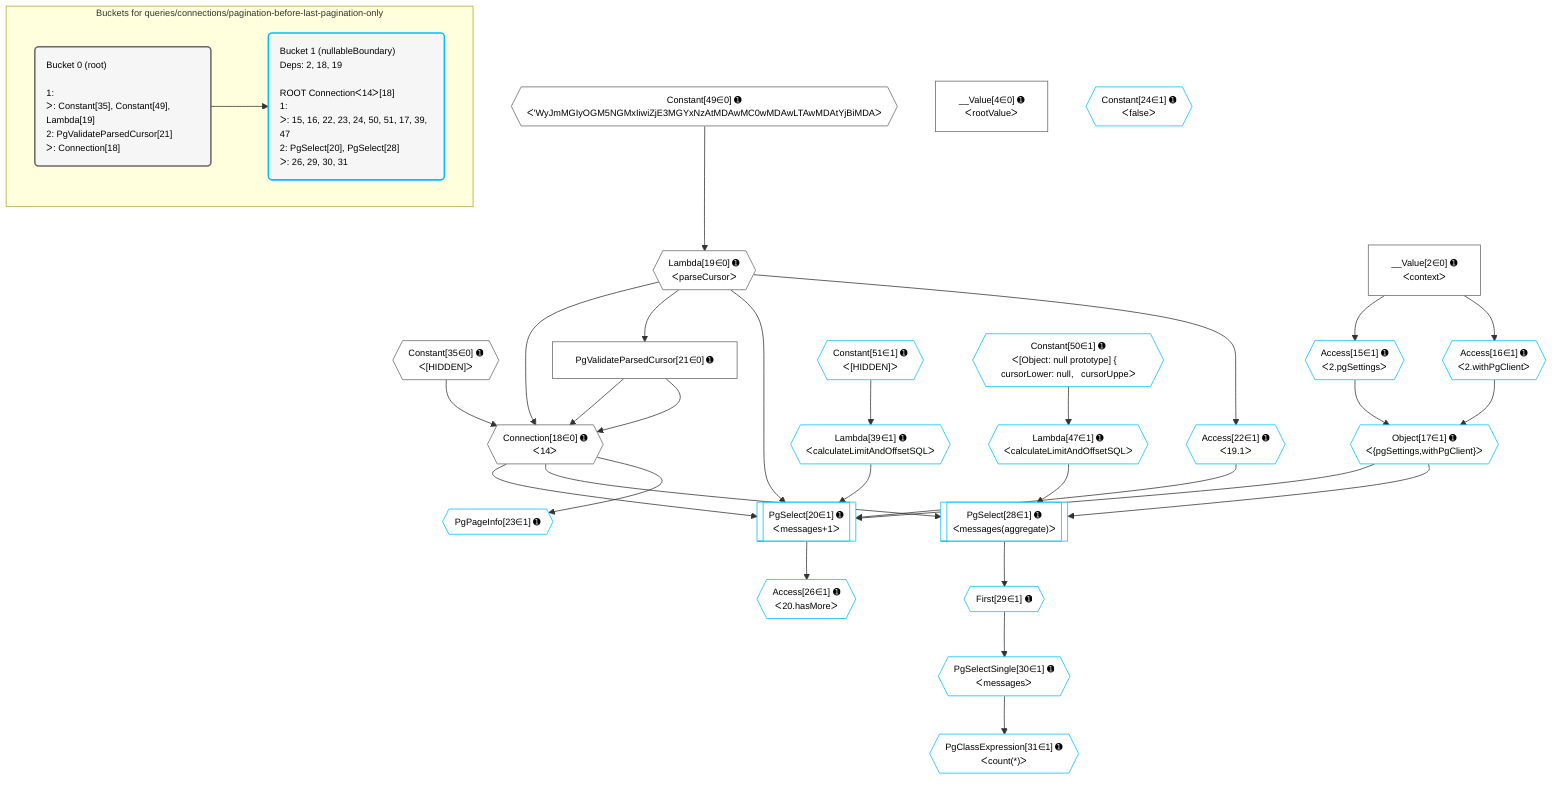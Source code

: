 %%{init: {'themeVariables': { 'fontSize': '12px'}}}%%
graph TD
    classDef path fill:#eee,stroke:#000,color:#000
    classDef plan fill:#fff,stroke-width:1px,color:#000
    classDef itemplan fill:#fff,stroke-width:2px,color:#000
    classDef unbatchedplan fill:#dff,stroke-width:1px,color:#000
    classDef sideeffectplan fill:#fcc,stroke-width:2px,color:#000
    classDef bucket fill:#f6f6f6,color:#000,stroke-width:2px,text-align:left


    %% plan dependencies
    Connection18{{"Connection[18∈0] ➊<br />ᐸ14ᐳ"}}:::plan
    Constant35{{"Constant[35∈0] ➊<br />ᐸ[HIDDEN]ᐳ"}}:::plan
    Lambda19{{"Lambda[19∈0] ➊<br />ᐸparseCursorᐳ"}}:::plan
    PgValidateParsedCursor21["PgValidateParsedCursor[21∈0] ➊"]:::plan
    Constant35 & Lambda19 & PgValidateParsedCursor21 & PgValidateParsedCursor21 --> Connection18
    Constant49{{"Constant[49∈0] ➊<br />ᐸ'WyJmMGIyOGM5NGMxIiwiZjE3MGYxNzAtMDAwMC0wMDAwLTAwMDAtYjBiMDAᐳ"}}:::plan
    Constant49 --> Lambda19
    Lambda19 --> PgValidateParsedCursor21
    __Value2["__Value[2∈0] ➊<br />ᐸcontextᐳ"]:::plan
    __Value4["__Value[4∈0] ➊<br />ᐸrootValueᐳ"]:::plan
    PgSelect20[["PgSelect[20∈1] ➊<br />ᐸmessages+1ᐳ"]]:::plan
    Object17{{"Object[17∈1] ➊<br />ᐸ{pgSettings,withPgClient}ᐳ"}}:::plan
    Access22{{"Access[22∈1] ➊<br />ᐸ19.1ᐳ"}}:::plan
    Lambda39{{"Lambda[39∈1] ➊<br />ᐸcalculateLimitAndOffsetSQLᐳ"}}:::plan
    Object17 & Connection18 & Lambda19 & Access22 & Lambda39 --> PgSelect20
    PgSelect28[["PgSelect[28∈1] ➊<br />ᐸmessages(aggregate)ᐳ"]]:::plan
    Lambda47{{"Lambda[47∈1] ➊<br />ᐸcalculateLimitAndOffsetSQLᐳ"}}:::plan
    Object17 & Connection18 & Lambda47 --> PgSelect28
    Access15{{"Access[15∈1] ➊<br />ᐸ2.pgSettingsᐳ"}}:::plan
    Access16{{"Access[16∈1] ➊<br />ᐸ2.withPgClientᐳ"}}:::plan
    Access15 & Access16 --> Object17
    __Value2 --> Access15
    __Value2 --> Access16
    Lambda19 --> Access22
    PgPageInfo23{{"PgPageInfo[23∈1] ➊"}}:::plan
    Connection18 --> PgPageInfo23
    Access26{{"Access[26∈1] ➊<br />ᐸ20.hasMoreᐳ"}}:::plan
    PgSelect20 --> Access26
    First29{{"First[29∈1] ➊"}}:::plan
    PgSelect28 --> First29
    PgSelectSingle30{{"PgSelectSingle[30∈1] ➊<br />ᐸmessagesᐳ"}}:::plan
    First29 --> PgSelectSingle30
    PgClassExpression31{{"PgClassExpression[31∈1] ➊<br />ᐸcount(*)ᐳ"}}:::plan
    PgSelectSingle30 --> PgClassExpression31
    Constant51{{"Constant[51∈1] ➊<br />ᐸ[HIDDEN]ᐳ"}}:::plan
    Constant51 --> Lambda39
    Constant50{{"Constant[50∈1] ➊<br />ᐸ[Object: null prototype] {   cursorLower: null,   cursorUppeᐳ"}}:::plan
    Constant50 --> Lambda47
    Constant24{{"Constant[24∈1] ➊<br />ᐸfalseᐳ"}}:::plan

    %% define steps

    subgraph "Buckets for queries/connections/pagination-before-last-pagination-only"
    Bucket0("Bucket 0 (root)<br /><br />1: <br />ᐳ: Constant[35], Constant[49], Lambda[19]<br />2: PgValidateParsedCursor[21]<br />ᐳ: Connection[18]"):::bucket
    classDef bucket0 stroke:#696969
    class Bucket0,__Value2,__Value4,Connection18,Lambda19,PgValidateParsedCursor21,Constant35,Constant49 bucket0
    Bucket1("Bucket 1 (nullableBoundary)<br />Deps: 2, 18, 19<br /><br />ROOT Connectionᐸ14ᐳ[18]<br />1: <br />ᐳ: 15, 16, 22, 23, 24, 50, 51, 17, 39, 47<br />2: PgSelect[20], PgSelect[28]<br />ᐳ: 26, 29, 30, 31"):::bucket
    classDef bucket1 stroke:#00bfff
    class Bucket1,Access15,Access16,Object17,PgSelect20,Access22,PgPageInfo23,Constant24,Access26,PgSelect28,First29,PgSelectSingle30,PgClassExpression31,Lambda39,Lambda47,Constant50,Constant51 bucket1
    Bucket0 --> Bucket1
    end